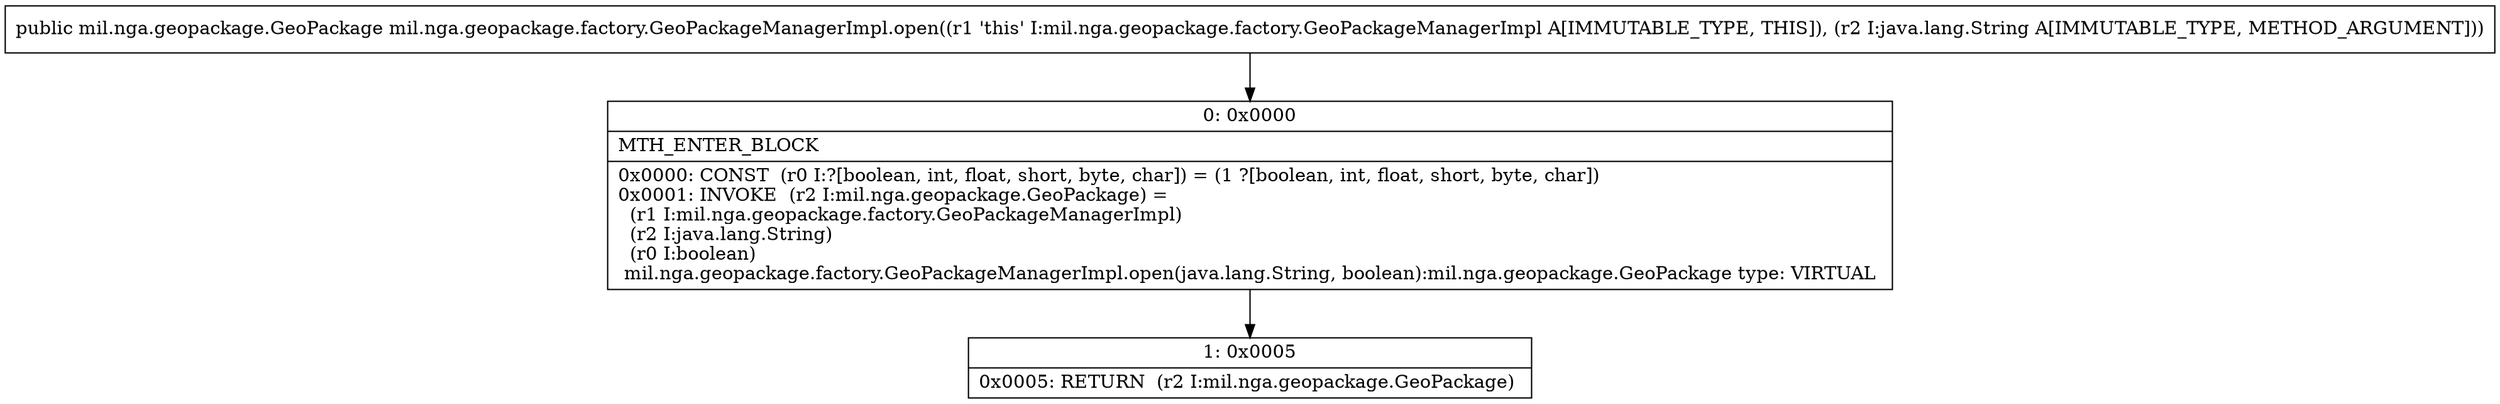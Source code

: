 digraph "CFG formil.nga.geopackage.factory.GeoPackageManagerImpl.open(Ljava\/lang\/String;)Lmil\/nga\/geopackage\/GeoPackage;" {
Node_0 [shape=record,label="{0\:\ 0x0000|MTH_ENTER_BLOCK\l|0x0000: CONST  (r0 I:?[boolean, int, float, short, byte, char]) = (1 ?[boolean, int, float, short, byte, char]) \l0x0001: INVOKE  (r2 I:mil.nga.geopackage.GeoPackage) = \l  (r1 I:mil.nga.geopackage.factory.GeoPackageManagerImpl)\l  (r2 I:java.lang.String)\l  (r0 I:boolean)\l mil.nga.geopackage.factory.GeoPackageManagerImpl.open(java.lang.String, boolean):mil.nga.geopackage.GeoPackage type: VIRTUAL \l}"];
Node_1 [shape=record,label="{1\:\ 0x0005|0x0005: RETURN  (r2 I:mil.nga.geopackage.GeoPackage) \l}"];
MethodNode[shape=record,label="{public mil.nga.geopackage.GeoPackage mil.nga.geopackage.factory.GeoPackageManagerImpl.open((r1 'this' I:mil.nga.geopackage.factory.GeoPackageManagerImpl A[IMMUTABLE_TYPE, THIS]), (r2 I:java.lang.String A[IMMUTABLE_TYPE, METHOD_ARGUMENT])) }"];
MethodNode -> Node_0;
Node_0 -> Node_1;
}

